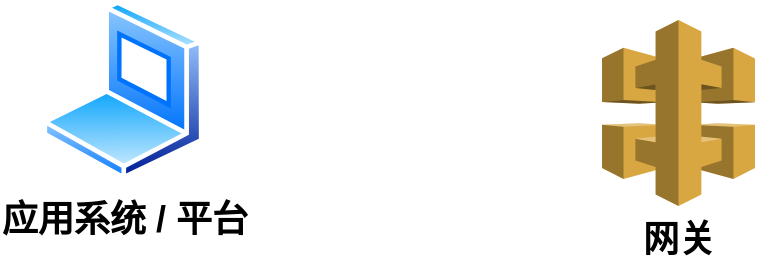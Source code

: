 <mxfile version="21.3.8" type="github">
  <diagram id="Ht1M8jgEwFfnCIfOTk4-" name="Page-1">
    <mxGraphModel dx="1194" dy="772" grid="1" gridSize="10" guides="1" tooltips="1" connect="1" arrows="1" fold="1" page="1" pageScale="1" pageWidth="1169" pageHeight="827" math="0" shadow="0">
      <root>
        <mxCell id="0" />
        <mxCell id="1" parent="0" />
        <mxCell id="MtexdXW55sutkZNxrm-G-2" value="&lt;font style=&quot;font-size: 18px;&quot;&gt;&lt;b&gt;应用系统 / 平台&lt;/b&gt;&lt;/font&gt;" style="image;aspect=fixed;perimeter=ellipsePerimeter;html=1;align=center;shadow=0;dashed=0;spacingTop=3;image=img/lib/active_directory/laptop_client.svg;" vertex="1" parent="1">
          <mxGeometry x="60" y="200" width="81" height="90" as="geometry" />
        </mxCell>
        <mxCell id="MtexdXW55sutkZNxrm-G-3" value="&lt;font style=&quot;font-size: 18px;&quot;&gt;&lt;b&gt;网关&lt;/b&gt;&lt;/font&gt;" style="outlineConnect=0;dashed=0;verticalLabelPosition=bottom;verticalAlign=top;align=center;html=1;shape=mxgraph.aws3.api_gateway;fillColor=#D9A741;gradientColor=none;" vertex="1" parent="1">
          <mxGeometry x="340" y="210" width="76.5" height="93" as="geometry" />
        </mxCell>
      </root>
    </mxGraphModel>
  </diagram>
</mxfile>
